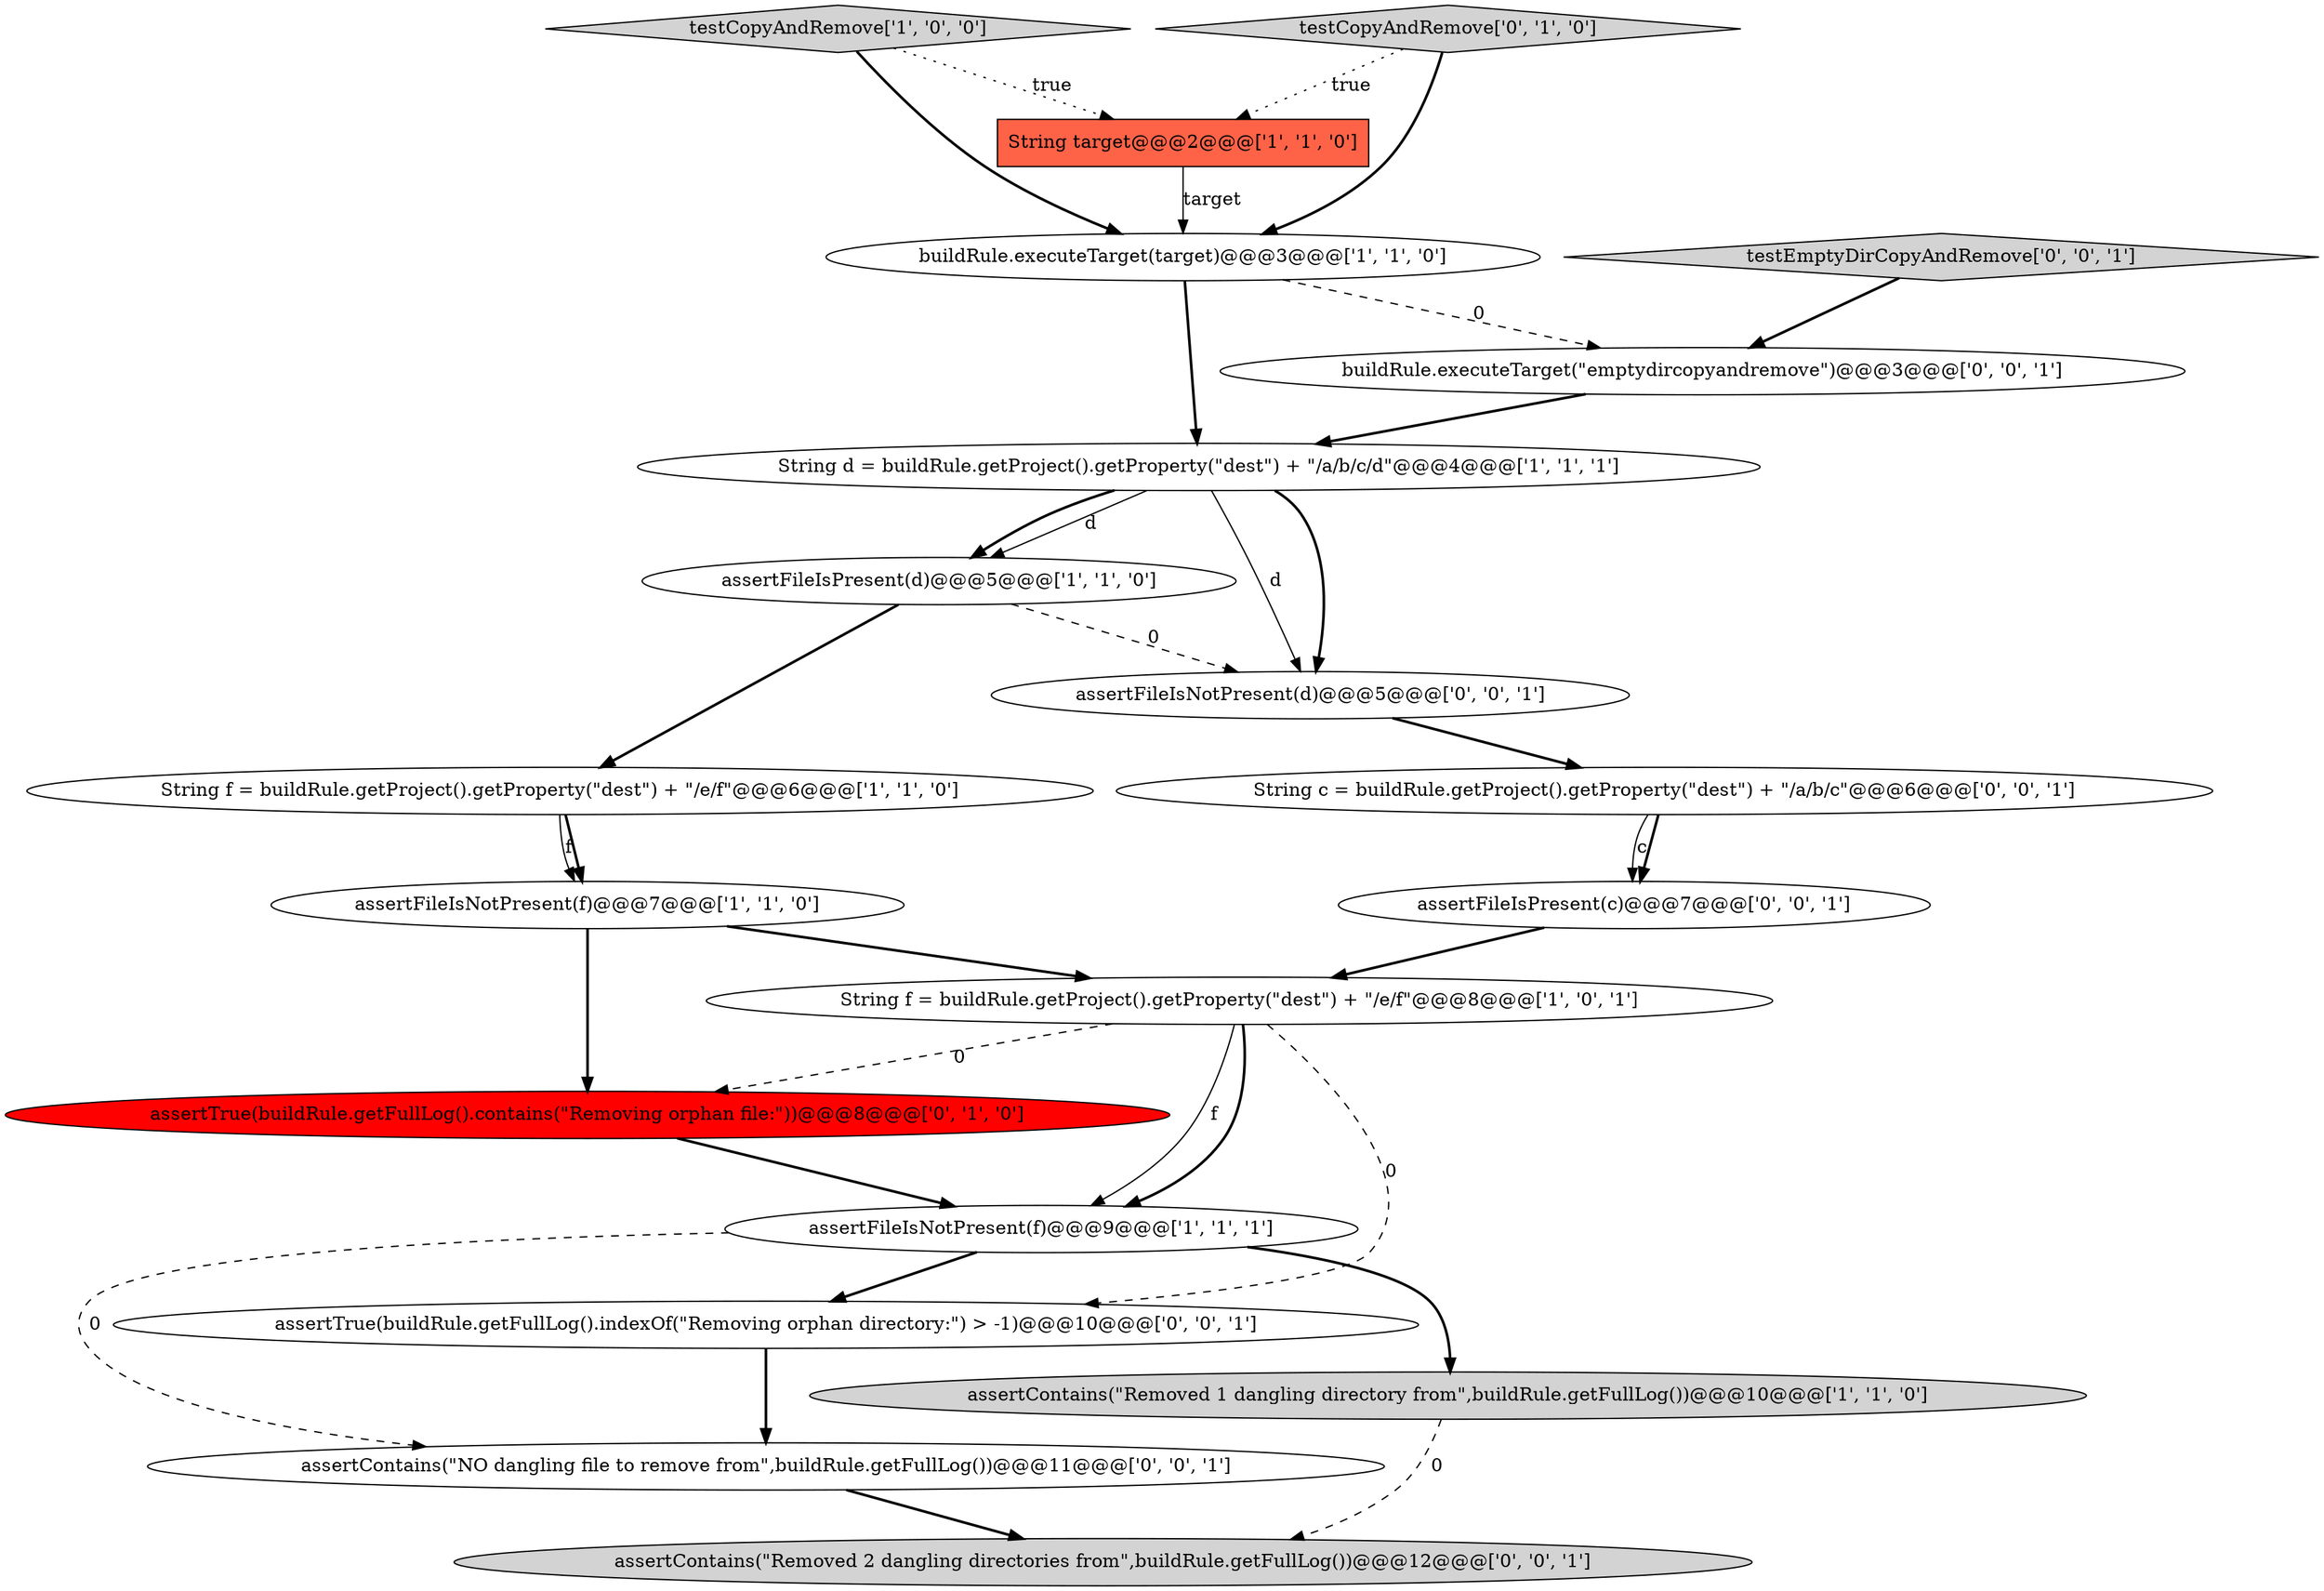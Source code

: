 digraph {
5 [style = filled, label = "assertContains(\"Removed 1 dangling directory from\",buildRule.getFullLog())@@@10@@@['1', '1', '0']", fillcolor = lightgray, shape = ellipse image = "AAA0AAABBB1BBB"];
14 [style = filled, label = "assertFileIsPresent(c)@@@7@@@['0', '0', '1']", fillcolor = white, shape = ellipse image = "AAA0AAABBB3BBB"];
9 [style = filled, label = "testCopyAndRemove['1', '0', '0']", fillcolor = lightgray, shape = diamond image = "AAA0AAABBB1BBB"];
17 [style = filled, label = "String c = buildRule.getProject().getProperty(\"dest\") + \"/a/b/c\"@@@6@@@['0', '0', '1']", fillcolor = white, shape = ellipse image = "AAA0AAABBB3BBB"];
16 [style = filled, label = "assertTrue(buildRule.getFullLog().indexOf(\"Removing orphan directory:\") > -1)@@@10@@@['0', '0', '1']", fillcolor = white, shape = ellipse image = "AAA0AAABBB3BBB"];
6 [style = filled, label = "String target@@@2@@@['1', '1', '0']", fillcolor = tomato, shape = box image = "AAA0AAABBB1BBB"];
11 [style = filled, label = "testCopyAndRemove['0', '1', '0']", fillcolor = lightgray, shape = diamond image = "AAA0AAABBB2BBB"];
0 [style = filled, label = "buildRule.executeTarget(target)@@@3@@@['1', '1', '0']", fillcolor = white, shape = ellipse image = "AAA0AAABBB1BBB"];
1 [style = filled, label = "assertFileIsPresent(d)@@@5@@@['1', '1', '0']", fillcolor = white, shape = ellipse image = "AAA0AAABBB1BBB"];
7 [style = filled, label = "assertFileIsNotPresent(f)@@@7@@@['1', '1', '0']", fillcolor = white, shape = ellipse image = "AAA0AAABBB1BBB"];
10 [style = filled, label = "assertTrue(buildRule.getFullLog().contains(\"Removing orphan file:\"))@@@8@@@['0', '1', '0']", fillcolor = red, shape = ellipse image = "AAA1AAABBB2BBB"];
13 [style = filled, label = "testEmptyDirCopyAndRemove['0', '0', '1']", fillcolor = lightgray, shape = diamond image = "AAA0AAABBB3BBB"];
4 [style = filled, label = "String f = buildRule.getProject().getProperty(\"dest\") + \"/e/f\"@@@8@@@['1', '0', '1']", fillcolor = white, shape = ellipse image = "AAA0AAABBB1BBB"];
15 [style = filled, label = "assertContains(\"NO dangling file to remove from\",buildRule.getFullLog())@@@11@@@['0', '0', '1']", fillcolor = white, shape = ellipse image = "AAA0AAABBB3BBB"];
18 [style = filled, label = "buildRule.executeTarget(\"emptydircopyandremove\")@@@3@@@['0', '0', '1']", fillcolor = white, shape = ellipse image = "AAA0AAABBB3BBB"];
19 [style = filled, label = "assertFileIsNotPresent(d)@@@5@@@['0', '0', '1']", fillcolor = white, shape = ellipse image = "AAA0AAABBB3BBB"];
3 [style = filled, label = "String d = buildRule.getProject().getProperty(\"dest\") + \"/a/b/c/d\"@@@4@@@['1', '1', '1']", fillcolor = white, shape = ellipse image = "AAA0AAABBB1BBB"];
12 [style = filled, label = "assertContains(\"Removed 2 dangling directories from\",buildRule.getFullLog())@@@12@@@['0', '0', '1']", fillcolor = lightgray, shape = ellipse image = "AAA0AAABBB3BBB"];
8 [style = filled, label = "String f = buildRule.getProject().getProperty(\"dest\") + \"/e/f\"@@@6@@@['1', '1', '0']", fillcolor = white, shape = ellipse image = "AAA0AAABBB1BBB"];
2 [style = filled, label = "assertFileIsNotPresent(f)@@@9@@@['1', '1', '1']", fillcolor = white, shape = ellipse image = "AAA0AAABBB1BBB"];
0->3 [style = bold, label=""];
16->15 [style = bold, label=""];
3->1 [style = solid, label="d"];
18->3 [style = bold, label=""];
5->12 [style = dashed, label="0"];
1->8 [style = bold, label=""];
4->16 [style = dashed, label="0"];
9->0 [style = bold, label=""];
3->1 [style = bold, label=""];
7->10 [style = bold, label=""];
4->2 [style = solid, label="f"];
8->7 [style = solid, label="f"];
1->19 [style = dashed, label="0"];
4->2 [style = bold, label=""];
7->4 [style = bold, label=""];
19->17 [style = bold, label=""];
17->14 [style = solid, label="c"];
9->6 [style = dotted, label="true"];
8->7 [style = bold, label=""];
2->15 [style = dashed, label="0"];
11->0 [style = bold, label=""];
3->19 [style = bold, label=""];
17->14 [style = bold, label=""];
11->6 [style = dotted, label="true"];
3->19 [style = solid, label="d"];
0->18 [style = dashed, label="0"];
6->0 [style = solid, label="target"];
10->2 [style = bold, label=""];
15->12 [style = bold, label=""];
4->10 [style = dashed, label="0"];
13->18 [style = bold, label=""];
2->5 [style = bold, label=""];
14->4 [style = bold, label=""];
2->16 [style = bold, label=""];
}
